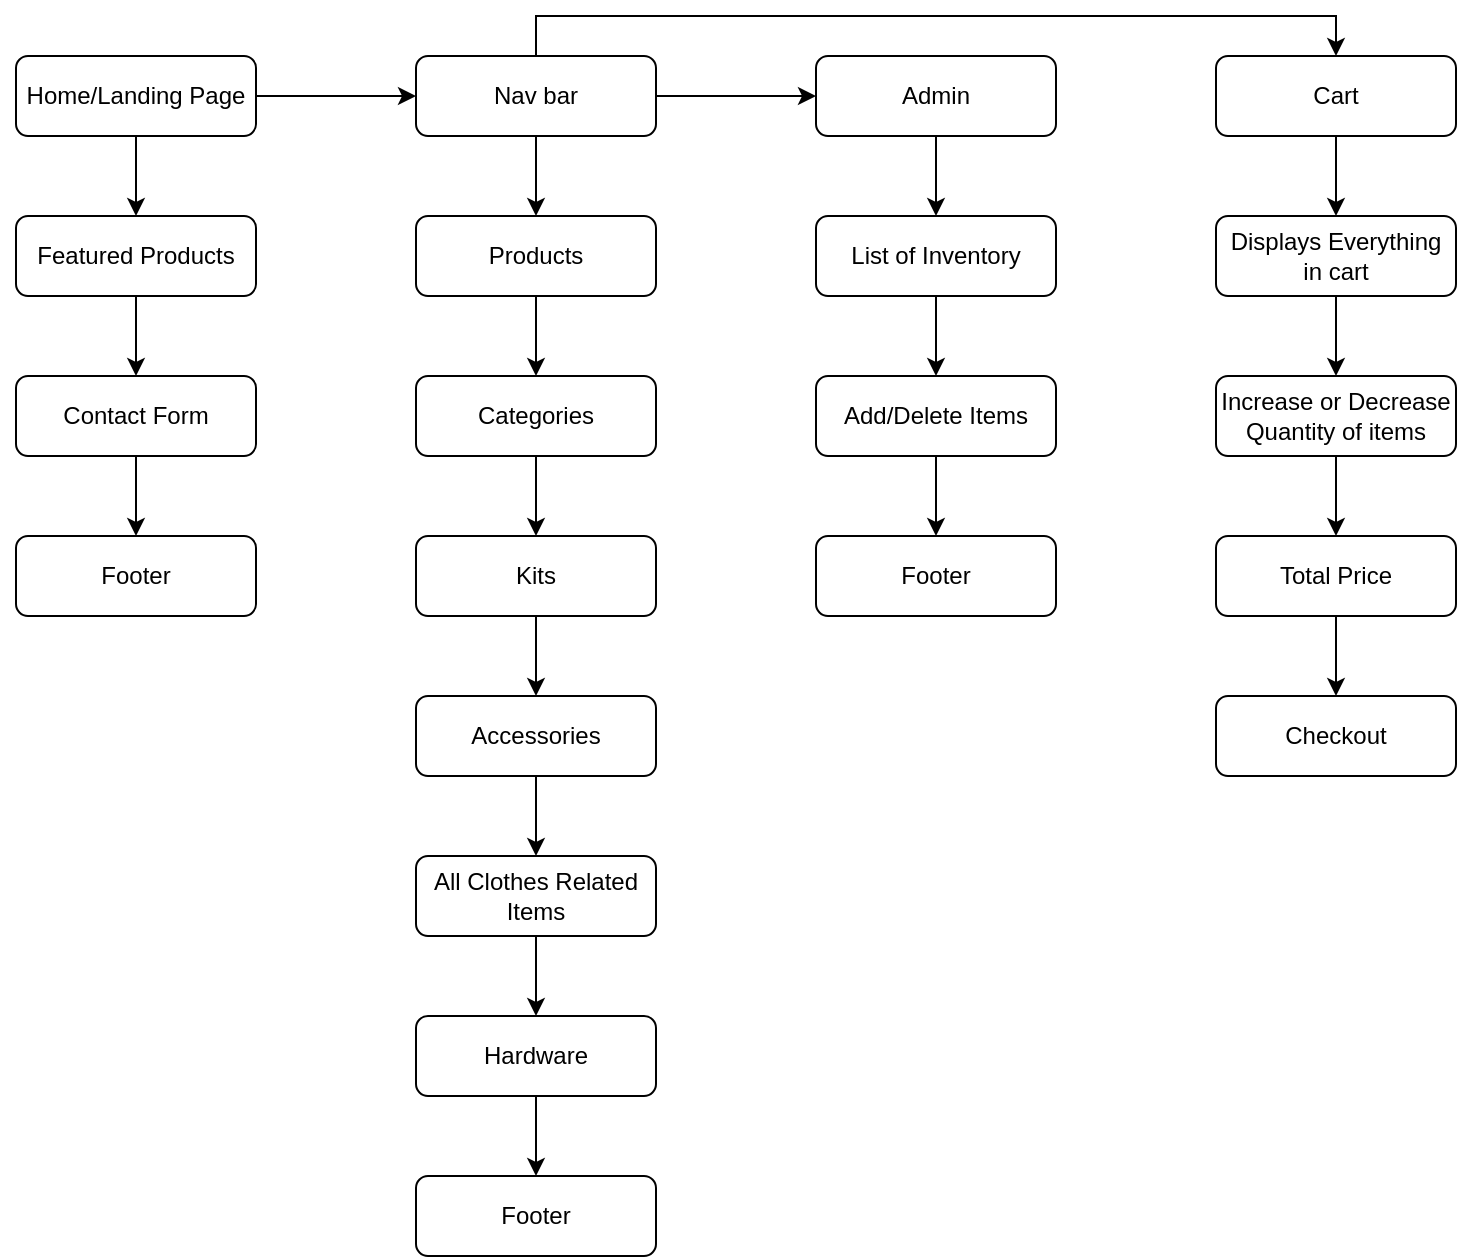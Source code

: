 <mxfile version="21.3.7" type="device">
  <diagram id="C5RBs43oDa-KdzZeNtuy" name="Page-1">
    <mxGraphModel dx="1009" dy="542" grid="1" gridSize="10" guides="1" tooltips="1" connect="1" arrows="1" fold="1" page="1" pageScale="1" pageWidth="827" pageHeight="1169" math="0" shadow="0">
      <root>
        <mxCell id="WIyWlLk6GJQsqaUBKTNV-0" />
        <mxCell id="WIyWlLk6GJQsqaUBKTNV-1" parent="WIyWlLk6GJQsqaUBKTNV-0" />
        <mxCell id="HVd8ByH8yqujFTJk-Hn0-7" value="" style="edgeStyle=orthogonalEdgeStyle;rounded=0;orthogonalLoop=1;jettySize=auto;html=1;" edge="1" parent="WIyWlLk6GJQsqaUBKTNV-1" source="WIyWlLk6GJQsqaUBKTNV-3" target="HVd8ByH8yqujFTJk-Hn0-6">
          <mxGeometry relative="1" as="geometry" />
        </mxCell>
        <mxCell id="HVd8ByH8yqujFTJk-Hn0-5" value="" style="edgeStyle=orthogonalEdgeStyle;rounded=0;orthogonalLoop=1;jettySize=auto;html=1;" edge="1" parent="WIyWlLk6GJQsqaUBKTNV-1" source="HVd8ByH8yqujFTJk-Hn0-3" target="HVd8ByH8yqujFTJk-Hn0-4">
          <mxGeometry relative="1" as="geometry" />
        </mxCell>
        <mxCell id="HVd8ByH8yqujFTJk-Hn0-31" style="edgeStyle=orthogonalEdgeStyle;rounded=0;orthogonalLoop=1;jettySize=auto;html=1;exitX=1;exitY=0.5;exitDx=0;exitDy=0;entryX=0;entryY=0.5;entryDx=0;entryDy=0;" edge="1" parent="WIyWlLk6GJQsqaUBKTNV-1" source="HVd8ByH8yqujFTJk-Hn0-3" target="HVd8ByH8yqujFTJk-Hn0-32">
          <mxGeometry relative="1" as="geometry">
            <mxPoint x="400" y="60" as="targetPoint" />
          </mxGeometry>
        </mxCell>
        <mxCell id="HVd8ByH8yqujFTJk-Hn0-61" style="edgeStyle=orthogonalEdgeStyle;rounded=0;orthogonalLoop=1;jettySize=auto;html=1;exitX=0.5;exitY=0;exitDx=0;exitDy=0;entryX=0.5;entryY=0;entryDx=0;entryDy=0;" edge="1" parent="WIyWlLk6GJQsqaUBKTNV-1" source="HVd8ByH8yqujFTJk-Hn0-3" target="HVd8ByH8yqujFTJk-Hn0-41">
          <mxGeometry relative="1" as="geometry" />
        </mxCell>
        <mxCell id="HVd8ByH8yqujFTJk-Hn0-3" value="Nav bar" style="rounded=1;whiteSpace=wrap;html=1;" vertex="1" parent="WIyWlLk6GJQsqaUBKTNV-1">
          <mxGeometry x="240" y="40" width="120" height="40" as="geometry" />
        </mxCell>
        <mxCell id="HVd8ByH8yqujFTJk-Hn0-16" style="edgeStyle=orthogonalEdgeStyle;rounded=0;orthogonalLoop=1;jettySize=auto;html=1;entryX=0.5;entryY=0;entryDx=0;entryDy=0;" edge="1" parent="WIyWlLk6GJQsqaUBKTNV-1" source="HVd8ByH8yqujFTJk-Hn0-4" target="HVd8ByH8yqujFTJk-Hn0-17">
          <mxGeometry relative="1" as="geometry">
            <mxPoint x="520" y="120" as="targetPoint" />
          </mxGeometry>
        </mxCell>
        <mxCell id="HVd8ByH8yqujFTJk-Hn0-4" value="Products" style="rounded=1;whiteSpace=wrap;html=1;" vertex="1" parent="WIyWlLk6GJQsqaUBKTNV-1">
          <mxGeometry x="240" y="120" width="120" height="40" as="geometry" />
        </mxCell>
        <mxCell id="HVd8ByH8yqujFTJk-Hn0-51" style="edgeStyle=orthogonalEdgeStyle;rounded=0;orthogonalLoop=1;jettySize=auto;html=1;exitX=0.5;exitY=1;exitDx=0;exitDy=0;" edge="1" parent="WIyWlLk6GJQsqaUBKTNV-1" source="HVd8ByH8yqujFTJk-Hn0-6" target="HVd8ByH8yqujFTJk-Hn0-10">
          <mxGeometry relative="1" as="geometry" />
        </mxCell>
        <mxCell id="HVd8ByH8yqujFTJk-Hn0-6" value="Featured Products" style="rounded=1;whiteSpace=wrap;html=1;glass=0;strokeWidth=1;shadow=0;" vertex="1" parent="WIyWlLk6GJQsqaUBKTNV-1">
          <mxGeometry x="40" y="120" width="120" height="40" as="geometry" />
        </mxCell>
        <mxCell id="HVd8ByH8yqujFTJk-Hn0-8" value="" style="endArrow=classic;html=1;rounded=0;entryX=0;entryY=0.5;entryDx=0;entryDy=0;" edge="1" parent="WIyWlLk6GJQsqaUBKTNV-1" source="WIyWlLk6GJQsqaUBKTNV-3" target="HVd8ByH8yqujFTJk-Hn0-3">
          <mxGeometry width="50" height="50" relative="1" as="geometry">
            <mxPoint x="120" y="60" as="sourcePoint" />
            <mxPoint x="200" y="60" as="targetPoint" />
          </mxGeometry>
        </mxCell>
        <mxCell id="HVd8ByH8yqujFTJk-Hn0-52" style="edgeStyle=orthogonalEdgeStyle;rounded=0;orthogonalLoop=1;jettySize=auto;html=1;exitX=0.5;exitY=1;exitDx=0;exitDy=0;entryX=0.5;entryY=0;entryDx=0;entryDy=0;" edge="1" parent="WIyWlLk6GJQsqaUBKTNV-1" source="HVd8ByH8yqujFTJk-Hn0-10" target="HVd8ByH8yqujFTJk-Hn0-12">
          <mxGeometry relative="1" as="geometry" />
        </mxCell>
        <mxCell id="HVd8ByH8yqujFTJk-Hn0-10" value="Contact Form" style="rounded=1;whiteSpace=wrap;html=1;" vertex="1" parent="WIyWlLk6GJQsqaUBKTNV-1">
          <mxGeometry x="40" y="200" width="120" height="40" as="geometry" />
        </mxCell>
        <mxCell id="HVd8ByH8yqujFTJk-Hn0-12" value="Footer" style="rounded=1;whiteSpace=wrap;html=1;" vertex="1" parent="WIyWlLk6GJQsqaUBKTNV-1">
          <mxGeometry x="40" y="280" width="120" height="40" as="geometry" />
        </mxCell>
        <mxCell id="HVd8ByH8yqujFTJk-Hn0-20" value="" style="edgeStyle=orthogonalEdgeStyle;rounded=0;orthogonalLoop=1;jettySize=auto;html=1;" edge="1" parent="WIyWlLk6GJQsqaUBKTNV-1" source="HVd8ByH8yqujFTJk-Hn0-13" target="HVd8ByH8yqujFTJk-Hn0-19">
          <mxGeometry relative="1" as="geometry" />
        </mxCell>
        <mxCell id="HVd8ByH8yqujFTJk-Hn0-13" value="Kits" style="whiteSpace=wrap;html=1;rounded=1;" vertex="1" parent="WIyWlLk6GJQsqaUBKTNV-1">
          <mxGeometry x="240" y="280" width="120" height="40" as="geometry" />
        </mxCell>
        <mxCell id="HVd8ByH8yqujFTJk-Hn0-17" value="Categories" style="rounded=1;whiteSpace=wrap;html=1;" vertex="1" parent="WIyWlLk6GJQsqaUBKTNV-1">
          <mxGeometry x="240" y="200" width="120" height="40" as="geometry" />
        </mxCell>
        <mxCell id="HVd8ByH8yqujFTJk-Hn0-18" value="" style="endArrow=classic;html=1;rounded=0;entryX=0.5;entryY=0;entryDx=0;entryDy=0;exitX=0.5;exitY=1;exitDx=0;exitDy=0;" edge="1" parent="WIyWlLk6GJQsqaUBKTNV-1" source="HVd8ByH8yqujFTJk-Hn0-17" target="HVd8ByH8yqujFTJk-Hn0-13">
          <mxGeometry width="50" height="50" relative="1" as="geometry">
            <mxPoint x="659.5" y="10" as="sourcePoint" />
            <mxPoint x="660" y="40" as="targetPoint" />
          </mxGeometry>
        </mxCell>
        <mxCell id="HVd8ByH8yqujFTJk-Hn0-19" value="Accessories" style="whiteSpace=wrap;html=1;rounded=1;" vertex="1" parent="WIyWlLk6GJQsqaUBKTNV-1">
          <mxGeometry x="240" y="360" width="120" height="40" as="geometry" />
        </mxCell>
        <mxCell id="HVd8ByH8yqujFTJk-Hn0-23" value="" style="edgeStyle=orthogonalEdgeStyle;rounded=0;orthogonalLoop=1;jettySize=auto;html=1;exitX=0.5;exitY=1;exitDx=0;exitDy=0;" edge="1" parent="WIyWlLk6GJQsqaUBKTNV-1" source="HVd8ByH8yqujFTJk-Hn0-19" target="HVd8ByH8yqujFTJk-Hn0-22">
          <mxGeometry relative="1" as="geometry">
            <mxPoint x="660" y="240" as="targetPoint" />
            <mxPoint x="660" y="160" as="sourcePoint" />
          </mxGeometry>
        </mxCell>
        <mxCell id="HVd8ByH8yqujFTJk-Hn0-24" style="edgeStyle=orthogonalEdgeStyle;rounded=0;orthogonalLoop=1;jettySize=auto;html=1;exitX=0.5;exitY=1;exitDx=0;exitDy=0;entryX=0.5;entryY=0;entryDx=0;entryDy=0;" edge="1" parent="WIyWlLk6GJQsqaUBKTNV-1" source="HVd8ByH8yqujFTJk-Hn0-22" target="HVd8ByH8yqujFTJk-Hn0-25">
          <mxGeometry relative="1" as="geometry">
            <mxPoint x="660" y="280" as="targetPoint" />
          </mxGeometry>
        </mxCell>
        <mxCell id="HVd8ByH8yqujFTJk-Hn0-22" value="All Clothes Related Items" style="rounded=1;whiteSpace=wrap;html=1;" vertex="1" parent="WIyWlLk6GJQsqaUBKTNV-1">
          <mxGeometry x="240" y="440" width="120" height="40" as="geometry" />
        </mxCell>
        <mxCell id="HVd8ByH8yqujFTJk-Hn0-26" style="edgeStyle=orthogonalEdgeStyle;rounded=0;orthogonalLoop=1;jettySize=auto;html=1;exitX=0.5;exitY=1;exitDx=0;exitDy=0;entryX=0.5;entryY=0;entryDx=0;entryDy=0;" edge="1" parent="WIyWlLk6GJQsqaUBKTNV-1" source="HVd8ByH8yqujFTJk-Hn0-25" target="HVd8ByH8yqujFTJk-Hn0-27">
          <mxGeometry relative="1" as="geometry">
            <mxPoint x="660" y="360" as="targetPoint" />
          </mxGeometry>
        </mxCell>
        <mxCell id="HVd8ByH8yqujFTJk-Hn0-25" value="Hardware" style="rounded=1;whiteSpace=wrap;html=1;" vertex="1" parent="WIyWlLk6GJQsqaUBKTNV-1">
          <mxGeometry x="240" y="520" width="120" height="40" as="geometry" />
        </mxCell>
        <mxCell id="HVd8ByH8yqujFTJk-Hn0-27" value="Footer" style="rounded=1;whiteSpace=wrap;html=1;" vertex="1" parent="WIyWlLk6GJQsqaUBKTNV-1">
          <mxGeometry x="240" y="600" width="120" height="40" as="geometry" />
        </mxCell>
        <mxCell id="HVd8ByH8yqujFTJk-Hn0-53" style="edgeStyle=orthogonalEdgeStyle;rounded=0;orthogonalLoop=1;jettySize=auto;html=1;exitX=0.5;exitY=1;exitDx=0;exitDy=0;entryX=0.5;entryY=0;entryDx=0;entryDy=0;" edge="1" parent="WIyWlLk6GJQsqaUBKTNV-1" source="HVd8ByH8yqujFTJk-Hn0-32" target="HVd8ByH8yqujFTJk-Hn0-34">
          <mxGeometry relative="1" as="geometry" />
        </mxCell>
        <mxCell id="HVd8ByH8yqujFTJk-Hn0-32" value="Admin" style="rounded=1;whiteSpace=wrap;html=1;" vertex="1" parent="WIyWlLk6GJQsqaUBKTNV-1">
          <mxGeometry x="440" y="40" width="120" height="40" as="geometry" />
        </mxCell>
        <mxCell id="HVd8ByH8yqujFTJk-Hn0-54" style="edgeStyle=orthogonalEdgeStyle;rounded=0;orthogonalLoop=1;jettySize=auto;html=1;exitX=0.5;exitY=1;exitDx=0;exitDy=0;entryX=0.5;entryY=0;entryDx=0;entryDy=0;" edge="1" parent="WIyWlLk6GJQsqaUBKTNV-1" source="HVd8ByH8yqujFTJk-Hn0-34" target="HVd8ByH8yqujFTJk-Hn0-36">
          <mxGeometry relative="1" as="geometry" />
        </mxCell>
        <mxCell id="HVd8ByH8yqujFTJk-Hn0-34" value="List of Inventory" style="rounded=1;whiteSpace=wrap;html=1;" vertex="1" parent="WIyWlLk6GJQsqaUBKTNV-1">
          <mxGeometry x="440" y="120" width="120" height="40" as="geometry" />
        </mxCell>
        <mxCell id="HVd8ByH8yqujFTJk-Hn0-55" style="edgeStyle=orthogonalEdgeStyle;rounded=0;orthogonalLoop=1;jettySize=auto;html=1;exitX=0.5;exitY=1;exitDx=0;exitDy=0;entryX=0.5;entryY=0;entryDx=0;entryDy=0;" edge="1" parent="WIyWlLk6GJQsqaUBKTNV-1" source="HVd8ByH8yqujFTJk-Hn0-36" target="HVd8ByH8yqujFTJk-Hn0-38">
          <mxGeometry relative="1" as="geometry" />
        </mxCell>
        <mxCell id="HVd8ByH8yqujFTJk-Hn0-36" value="Add/Delete Items" style="rounded=1;whiteSpace=wrap;html=1;" vertex="1" parent="WIyWlLk6GJQsqaUBKTNV-1">
          <mxGeometry x="440" y="200" width="120" height="40" as="geometry" />
        </mxCell>
        <mxCell id="HVd8ByH8yqujFTJk-Hn0-38" value="Footer" style="rounded=1;whiteSpace=wrap;html=1;" vertex="1" parent="WIyWlLk6GJQsqaUBKTNV-1">
          <mxGeometry x="440" y="280" width="120" height="40" as="geometry" />
        </mxCell>
        <mxCell id="HVd8ByH8yqujFTJk-Hn0-56" style="edgeStyle=orthogonalEdgeStyle;rounded=0;orthogonalLoop=1;jettySize=auto;html=1;exitX=0.5;exitY=1;exitDx=0;exitDy=0;entryX=0.5;entryY=0;entryDx=0;entryDy=0;" edge="1" parent="WIyWlLk6GJQsqaUBKTNV-1" source="HVd8ByH8yqujFTJk-Hn0-41" target="HVd8ByH8yqujFTJk-Hn0-43">
          <mxGeometry relative="1" as="geometry" />
        </mxCell>
        <mxCell id="HVd8ByH8yqujFTJk-Hn0-41" value="Cart" style="rounded=1;whiteSpace=wrap;html=1;" vertex="1" parent="WIyWlLk6GJQsqaUBKTNV-1">
          <mxGeometry x="640" y="40" width="120" height="40" as="geometry" />
        </mxCell>
        <mxCell id="HVd8ByH8yqujFTJk-Hn0-57" style="edgeStyle=orthogonalEdgeStyle;rounded=0;orthogonalLoop=1;jettySize=auto;html=1;exitX=0.5;exitY=1;exitDx=0;exitDy=0;entryX=0.5;entryY=0;entryDx=0;entryDy=0;" edge="1" parent="WIyWlLk6GJQsqaUBKTNV-1" source="HVd8ByH8yqujFTJk-Hn0-43" target="HVd8ByH8yqujFTJk-Hn0-45">
          <mxGeometry relative="1" as="geometry" />
        </mxCell>
        <mxCell id="HVd8ByH8yqujFTJk-Hn0-43" value="Displays Everything in cart" style="rounded=1;whiteSpace=wrap;html=1;" vertex="1" parent="WIyWlLk6GJQsqaUBKTNV-1">
          <mxGeometry x="640" y="120" width="120" height="40" as="geometry" />
        </mxCell>
        <mxCell id="HVd8ByH8yqujFTJk-Hn0-59" style="edgeStyle=orthogonalEdgeStyle;rounded=0;orthogonalLoop=1;jettySize=auto;html=1;exitX=0.5;exitY=1;exitDx=0;exitDy=0;entryX=0.5;entryY=0;entryDx=0;entryDy=0;" edge="1" parent="WIyWlLk6GJQsqaUBKTNV-1" source="HVd8ByH8yqujFTJk-Hn0-45" target="HVd8ByH8yqujFTJk-Hn0-47">
          <mxGeometry relative="1" as="geometry" />
        </mxCell>
        <mxCell id="HVd8ByH8yqujFTJk-Hn0-45" value="Increase or Decrease Quantity of items" style="rounded=1;whiteSpace=wrap;html=1;" vertex="1" parent="WIyWlLk6GJQsqaUBKTNV-1">
          <mxGeometry x="640" y="200" width="120" height="40" as="geometry" />
        </mxCell>
        <mxCell id="HVd8ByH8yqujFTJk-Hn0-60" style="edgeStyle=orthogonalEdgeStyle;rounded=0;orthogonalLoop=1;jettySize=auto;html=1;exitX=0.5;exitY=1;exitDx=0;exitDy=0;entryX=0.5;entryY=0;entryDx=0;entryDy=0;" edge="1" parent="WIyWlLk6GJQsqaUBKTNV-1" source="HVd8ByH8yqujFTJk-Hn0-47" target="HVd8ByH8yqujFTJk-Hn0-48">
          <mxGeometry relative="1" as="geometry" />
        </mxCell>
        <mxCell id="HVd8ByH8yqujFTJk-Hn0-47" value="Total Price" style="rounded=1;whiteSpace=wrap;html=1;" vertex="1" parent="WIyWlLk6GJQsqaUBKTNV-1">
          <mxGeometry x="640" y="280" width="120" height="40" as="geometry" />
        </mxCell>
        <mxCell id="HVd8ByH8yqujFTJk-Hn0-48" value="Checkout" style="rounded=1;whiteSpace=wrap;html=1;" vertex="1" parent="WIyWlLk6GJQsqaUBKTNV-1">
          <mxGeometry x="640" y="360" width="120" height="40" as="geometry" />
        </mxCell>
        <mxCell id="HVd8ByH8yqujFTJk-Hn0-50" value="" style="endArrow=classic;html=1;rounded=0;entryX=0;entryY=0.5;entryDx=0;entryDy=0;" edge="1" parent="WIyWlLk6GJQsqaUBKTNV-1" target="WIyWlLk6GJQsqaUBKTNV-3">
          <mxGeometry width="50" height="50" relative="1" as="geometry">
            <mxPoint x="120" y="60" as="sourcePoint" />
            <mxPoint x="240" y="60" as="targetPoint" />
          </mxGeometry>
        </mxCell>
        <mxCell id="WIyWlLk6GJQsqaUBKTNV-3" value="Home/Landing Page" style="rounded=1;whiteSpace=wrap;html=1;fontSize=12;glass=0;strokeWidth=1;shadow=0;" parent="WIyWlLk6GJQsqaUBKTNV-1" vertex="1">
          <mxGeometry x="40" y="40" width="120" height="40" as="geometry" />
        </mxCell>
      </root>
    </mxGraphModel>
  </diagram>
</mxfile>
